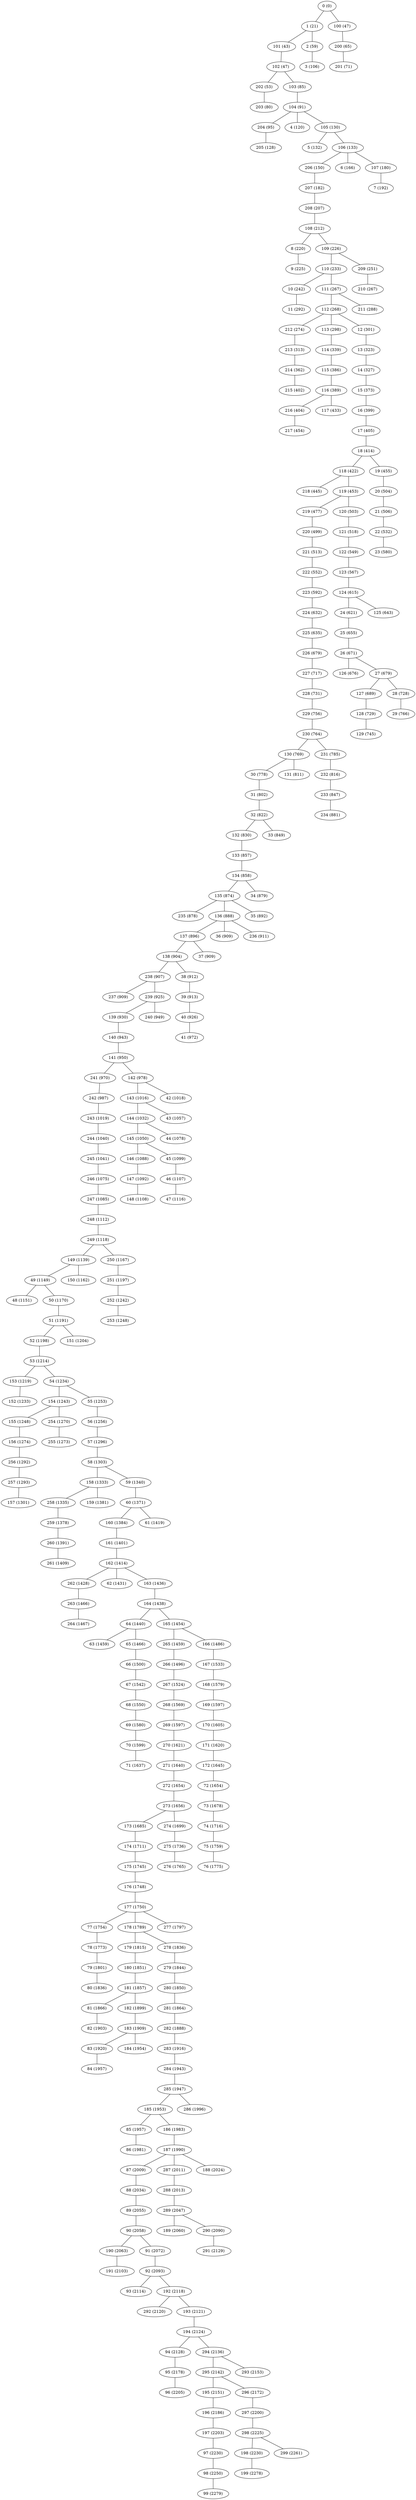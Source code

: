 graph grafoMalla_100_3_Dijkstra  {
"0 (0)";
"1 (21)";
"101 (43)";
"102 (47)";
"100 (47)";
"202 (53)";
"2 (59)";
"200 (65)";
"201 (71)";
"203 (80)";
"103 (85)";
"104 (91)";
"204 (95)";
"3 (106)";
"4 (120)";
"205 (128)";
"105 (130)";
"5 (132)";
"106 (133)";
"206 (150)";
"6 (166)";
"107 (180)";
"207 (182)";
"7 (192)";
"208 (207)";
"108 (212)";
"8 (220)";
"9 (225)";
"109 (226)";
"110 (233)";
"10 (242)";
"209 (251)";
"210 (267)";
"111 (267)";
"112 (268)";
"212 (274)";
"211 (288)";
"11 (292)";
"113 (298)";
"12 (301)";
"213 (313)";
"13 (323)";
"14 (327)";
"114 (339)";
"214 (362)";
"15 (373)";
"115 (386)";
"116 (389)";
"16 (399)";
"215 (402)";
"216 (404)";
"17 (405)";
"18 (414)";
"118 (422)";
"117 (433)";
"218 (445)";
"119 (453)";
"217 (454)";
"19 (455)";
"219 (477)";
"220 (499)";
"120 (503)";
"20 (504)";
"21 (506)";
"221 (513)";
"121 (518)";
"22 (532)";
"122 (549)";
"222 (552)";
"123 (567)";
"23 (580)";
"223 (592)";
"124 (615)";
"24 (621)";
"224 (632)";
"225 (635)";
"125 (643)";
"25 (655)";
"26 (671)";
"126 (676)";
"27 (679)";
"226 (679)";
"127 (689)";
"227 (717)";
"28 (728)";
"128 (729)";
"228 (731)";
"129 (745)";
"229 (756)";
"230 (764)";
"29 (766)";
"130 (769)";
"30 (778)";
"231 (785)";
"31 (802)";
"131 (811)";
"232 (816)";
"32 (822)";
"132 (830)";
"233 (847)";
"33 (849)";
"133 (857)";
"134 (858)";
"135 (874)";
"235 (878)";
"34 (879)";
"234 (881)";
"136 (888)";
"35 (892)";
"137 (896)";
"138 (904)";
"238 (907)";
"36 (909)";
"237 (909)";
"37 (909)";
"236 (911)";
"38 (912)";
"39 (913)";
"239 (925)";
"40 (926)";
"139 (930)";
"140 (943)";
"240 (949)";
"141 (950)";
"241 (970)";
"41 (972)";
"142 (978)";
"242 (987)";
"143 (1016)";
"42 (1018)";
"243 (1019)";
"144 (1032)";
"244 (1040)";
"245 (1041)";
"145 (1050)";
"43 (1057)";
"246 (1075)";
"44 (1078)";
"247 (1085)";
"146 (1088)";
"147 (1092)";
"45 (1099)";
"46 (1107)";
"148 (1108)";
"248 (1112)";
"47 (1116)";
"249 (1118)";
"149 (1139)";
"49 (1149)";
"48 (1151)";
"150 (1162)";
"250 (1167)";
"50 (1170)";
"51 (1191)";
"251 (1197)";
"52 (1198)";
"151 (1204)";
"53 (1214)";
"153 (1219)";
"152 (1233)";
"54 (1234)";
"252 (1242)";
"154 (1243)";
"155 (1248)";
"253 (1248)";
"55 (1253)";
"56 (1256)";
"254 (1270)";
"255 (1273)";
"156 (1274)";
"256 (1292)";
"257 (1293)";
"57 (1296)";
"157 (1301)";
"58 (1303)";
"158 (1333)";
"258 (1335)";
"59 (1340)";
"60 (1371)";
"259 (1378)";
"159 (1381)";
"160 (1384)";
"260 (1391)";
"161 (1401)";
"261 (1409)";
"162 (1414)";
"61 (1419)";
"262 (1428)";
"62 (1431)";
"163 (1436)";
"164 (1438)";
"64 (1440)";
"165 (1454)";
"265 (1459)";
"63 (1459)";
"263 (1466)";
"65 (1466)";
"264 (1467)";
"166 (1486)";
"266 (1496)";
"66 (1500)";
"267 (1524)";
"167 (1533)";
"67 (1542)";
"68 (1550)";
"268 (1569)";
"168 (1579)";
"69 (1580)";
"269 (1597)";
"169 (1597)";
"70 (1599)";
"170 (1605)";
"171 (1620)";
"270 (1621)";
"71 (1637)";
"271 (1640)";
"172 (1645)";
"72 (1654)";
"272 (1654)";
"273 (1656)";
"73 (1678)";
"173 (1685)";
"274 (1699)";
"174 (1711)";
"74 (1716)";
"275 (1736)";
"175 (1745)";
"176 (1748)";
"177 (1750)";
"77 (1754)";
"75 (1759)";
"276 (1765)";
"78 (1773)";
"76 (1775)";
"178 (1789)";
"277 (1797)";
"79 (1801)";
"179 (1815)";
"278 (1836)";
"80 (1836)";
"279 (1844)";
"280 (1850)";
"180 (1851)";
"181 (1857)";
"281 (1864)";
"81 (1866)";
"282 (1888)";
"182 (1899)";
"82 (1903)";
"183 (1909)";
"283 (1916)";
"83 (1920)";
"284 (1943)";
"285 (1947)";
"185 (1953)";
"184 (1954)";
"85 (1957)";
"84 (1957)";
"86 (1981)";
"186 (1983)";
"187 (1990)";
"286 (1996)";
"87 (2009)";
"287 (2011)";
"288 (2013)";
"188 (2024)";
"88 (2034)";
"289 (2047)";
"89 (2055)";
"90 (2058)";
"189 (2060)";
"190 (2063)";
"91 (2072)";
"290 (2090)";
"92 (2093)";
"191 (2103)";
"93 (2114)";
"192 (2118)";
"292 (2120)";
"193 (2121)";
"194 (2124)";
"94 (2128)";
"291 (2129)";
"294 (2136)";
"295 (2142)";
"195 (2151)";
"293 (2153)";
"296 (2172)";
"95 (2178)";
"196 (2186)";
"297 (2200)";
"197 (2203)";
"96 (2205)";
"298 (2225)";
"198 (2230)";
"97 (2230)";
"98 (2250)";
"299 (2261)";
"199 (2278)";
"99 (2279)";
"0 (0)" -- "1 (21)";
"1 (21)" -- "101 (43)";
"101 (43)" -- "102 (47)";
"0 (0)" -- "100 (47)";
"102 (47)" -- "202 (53)";
"1 (21)" -- "2 (59)";
"100 (47)" -- "200 (65)";
"200 (65)" -- "201 (71)";
"202 (53)" -- "203 (80)";
"102 (47)" -- "103 (85)";
"103 (85)" -- "104 (91)";
"104 (91)" -- "204 (95)";
"2 (59)" -- "3 (106)";
"104 (91)" -- "4 (120)";
"204 (95)" -- "205 (128)";
"104 (91)" -- "105 (130)";
"105 (130)" -- "5 (132)";
"105 (130)" -- "106 (133)";
"106 (133)" -- "206 (150)";
"106 (133)" -- "6 (166)";
"106 (133)" -- "107 (180)";
"206 (150)" -- "207 (182)";
"107 (180)" -- "7 (192)";
"207 (182)" -- "208 (207)";
"208 (207)" -- "108 (212)";
"108 (212)" -- "8 (220)";
"8 (220)" -- "9 (225)";
"108 (212)" -- "109 (226)";
"109 (226)" -- "110 (233)";
"110 (233)" -- "10 (242)";
"109 (226)" -- "209 (251)";
"209 (251)" -- "210 (267)";
"110 (233)" -- "111 (267)";
"111 (267)" -- "112 (268)";
"112 (268)" -- "212 (274)";
"111 (267)" -- "211 (288)";
"10 (242)" -- "11 (292)";
"112 (268)" -- "113 (298)";
"112 (268)" -- "12 (301)";
"212 (274)" -- "213 (313)";
"12 (301)" -- "13 (323)";
"13 (323)" -- "14 (327)";
"113 (298)" -- "114 (339)";
"213 (313)" -- "214 (362)";
"14 (327)" -- "15 (373)";
"114 (339)" -- "115 (386)";
"115 (386)" -- "116 (389)";
"15 (373)" -- "16 (399)";
"214 (362)" -- "215 (402)";
"116 (389)" -- "216 (404)";
"16 (399)" -- "17 (405)";
"17 (405)" -- "18 (414)";
"18 (414)" -- "118 (422)";
"116 (389)" -- "117 (433)";
"118 (422)" -- "218 (445)";
"118 (422)" -- "119 (453)";
"216 (404)" -- "217 (454)";
"18 (414)" -- "19 (455)";
"119 (453)" -- "219 (477)";
"219 (477)" -- "220 (499)";
"119 (453)" -- "120 (503)";
"19 (455)" -- "20 (504)";
"20 (504)" -- "21 (506)";
"220 (499)" -- "221 (513)";
"120 (503)" -- "121 (518)";
"21 (506)" -- "22 (532)";
"121 (518)" -- "122 (549)";
"221 (513)" -- "222 (552)";
"122 (549)" -- "123 (567)";
"22 (532)" -- "23 (580)";
"222 (552)" -- "223 (592)";
"123 (567)" -- "124 (615)";
"124 (615)" -- "24 (621)";
"223 (592)" -- "224 (632)";
"224 (632)" -- "225 (635)";
"124 (615)" -- "125 (643)";
"24 (621)" -- "25 (655)";
"25 (655)" -- "26 (671)";
"26 (671)" -- "126 (676)";
"26 (671)" -- "27 (679)";
"225 (635)" -- "226 (679)";
"27 (679)" -- "127 (689)";
"226 (679)" -- "227 (717)";
"27 (679)" -- "28 (728)";
"127 (689)" -- "128 (729)";
"227 (717)" -- "228 (731)";
"128 (729)" -- "129 (745)";
"228 (731)" -- "229 (756)";
"229 (756)" -- "230 (764)";
"28 (728)" -- "29 (766)";
"230 (764)" -- "130 (769)";
"130 (769)" -- "30 (778)";
"230 (764)" -- "231 (785)";
"30 (778)" -- "31 (802)";
"130 (769)" -- "131 (811)";
"231 (785)" -- "232 (816)";
"31 (802)" -- "32 (822)";
"32 (822)" -- "132 (830)";
"232 (816)" -- "233 (847)";
"32 (822)" -- "33 (849)";
"132 (830)" -- "133 (857)";
"133 (857)" -- "134 (858)";
"134 (858)" -- "135 (874)";
"135 (874)" -- "235 (878)";
"134 (858)" -- "34 (879)";
"233 (847)" -- "234 (881)";
"135 (874)" -- "136 (888)";
"135 (874)" -- "35 (892)";
"136 (888)" -- "137 (896)";
"137 (896)" -- "138 (904)";
"138 (904)" -- "238 (907)";
"136 (888)" -- "36 (909)";
"238 (907)" -- "237 (909)";
"137 (896)" -- "37 (909)";
"136 (888)" -- "236 (911)";
"138 (904)" -- "38 (912)";
"38 (912)" -- "39 (913)";
"238 (907)" -- "239 (925)";
"39 (913)" -- "40 (926)";
"239 (925)" -- "139 (930)";
"139 (930)" -- "140 (943)";
"239 (925)" -- "240 (949)";
"140 (943)" -- "141 (950)";
"141 (950)" -- "241 (970)";
"40 (926)" -- "41 (972)";
"141 (950)" -- "142 (978)";
"241 (970)" -- "242 (987)";
"142 (978)" -- "143 (1016)";
"142 (978)" -- "42 (1018)";
"242 (987)" -- "243 (1019)";
"143 (1016)" -- "144 (1032)";
"243 (1019)" -- "244 (1040)";
"244 (1040)" -- "245 (1041)";
"144 (1032)" -- "145 (1050)";
"143 (1016)" -- "43 (1057)";
"245 (1041)" -- "246 (1075)";
"144 (1032)" -- "44 (1078)";
"246 (1075)" -- "247 (1085)";
"145 (1050)" -- "146 (1088)";
"146 (1088)" -- "147 (1092)";
"145 (1050)" -- "45 (1099)";
"45 (1099)" -- "46 (1107)";
"147 (1092)" -- "148 (1108)";
"247 (1085)" -- "248 (1112)";
"46 (1107)" -- "47 (1116)";
"248 (1112)" -- "249 (1118)";
"249 (1118)" -- "149 (1139)";
"149 (1139)" -- "49 (1149)";
"49 (1149)" -- "48 (1151)";
"149 (1139)" -- "150 (1162)";
"249 (1118)" -- "250 (1167)";
"49 (1149)" -- "50 (1170)";
"50 (1170)" -- "51 (1191)";
"250 (1167)" -- "251 (1197)";
"51 (1191)" -- "52 (1198)";
"51 (1191)" -- "151 (1204)";
"52 (1198)" -- "53 (1214)";
"53 (1214)" -- "153 (1219)";
"153 (1219)" -- "152 (1233)";
"53 (1214)" -- "54 (1234)";
"251 (1197)" -- "252 (1242)";
"54 (1234)" -- "154 (1243)";
"154 (1243)" -- "155 (1248)";
"252 (1242)" -- "253 (1248)";
"54 (1234)" -- "55 (1253)";
"55 (1253)" -- "56 (1256)";
"154 (1243)" -- "254 (1270)";
"254 (1270)" -- "255 (1273)";
"155 (1248)" -- "156 (1274)";
"156 (1274)" -- "256 (1292)";
"256 (1292)" -- "257 (1293)";
"56 (1256)" -- "57 (1296)";
"257 (1293)" -- "157 (1301)";
"57 (1296)" -- "58 (1303)";
"58 (1303)" -- "158 (1333)";
"158 (1333)" -- "258 (1335)";
"58 (1303)" -- "59 (1340)";
"59 (1340)" -- "60 (1371)";
"258 (1335)" -- "259 (1378)";
"158 (1333)" -- "159 (1381)";
"60 (1371)" -- "160 (1384)";
"259 (1378)" -- "260 (1391)";
"160 (1384)" -- "161 (1401)";
"260 (1391)" -- "261 (1409)";
"161 (1401)" -- "162 (1414)";
"60 (1371)" -- "61 (1419)";
"162 (1414)" -- "262 (1428)";
"162 (1414)" -- "62 (1431)";
"162 (1414)" -- "163 (1436)";
"163 (1436)" -- "164 (1438)";
"164 (1438)" -- "64 (1440)";
"164 (1438)" -- "165 (1454)";
"165 (1454)" -- "265 (1459)";
"64 (1440)" -- "63 (1459)";
"262 (1428)" -- "263 (1466)";
"64 (1440)" -- "65 (1466)";
"263 (1466)" -- "264 (1467)";
"165 (1454)" -- "166 (1486)";
"265 (1459)" -- "266 (1496)";
"65 (1466)" -- "66 (1500)";
"266 (1496)" -- "267 (1524)";
"166 (1486)" -- "167 (1533)";
"66 (1500)" -- "67 (1542)";
"67 (1542)" -- "68 (1550)";
"267 (1524)" -- "268 (1569)";
"167 (1533)" -- "168 (1579)";
"68 (1550)" -- "69 (1580)";
"268 (1569)" -- "269 (1597)";
"168 (1579)" -- "169 (1597)";
"69 (1580)" -- "70 (1599)";
"169 (1597)" -- "170 (1605)";
"170 (1605)" -- "171 (1620)";
"269 (1597)" -- "270 (1621)";
"70 (1599)" -- "71 (1637)";
"270 (1621)" -- "271 (1640)";
"171 (1620)" -- "172 (1645)";
"172 (1645)" -- "72 (1654)";
"271 (1640)" -- "272 (1654)";
"272 (1654)" -- "273 (1656)";
"72 (1654)" -- "73 (1678)";
"273 (1656)" -- "173 (1685)";
"273 (1656)" -- "274 (1699)";
"173 (1685)" -- "174 (1711)";
"73 (1678)" -- "74 (1716)";
"274 (1699)" -- "275 (1736)";
"174 (1711)" -- "175 (1745)";
"175 (1745)" -- "176 (1748)";
"176 (1748)" -- "177 (1750)";
"177 (1750)" -- "77 (1754)";
"74 (1716)" -- "75 (1759)";
"275 (1736)" -- "276 (1765)";
"77 (1754)" -- "78 (1773)";
"75 (1759)" -- "76 (1775)";
"177 (1750)" -- "178 (1789)";
"177 (1750)" -- "277 (1797)";
"78 (1773)" -- "79 (1801)";
"178 (1789)" -- "179 (1815)";
"178 (1789)" -- "278 (1836)";
"79 (1801)" -- "80 (1836)";
"278 (1836)" -- "279 (1844)";
"279 (1844)" -- "280 (1850)";
"179 (1815)" -- "180 (1851)";
"180 (1851)" -- "181 (1857)";
"280 (1850)" -- "281 (1864)";
"181 (1857)" -- "81 (1866)";
"281 (1864)" -- "282 (1888)";
"181 (1857)" -- "182 (1899)";
"81 (1866)" -- "82 (1903)";
"182 (1899)" -- "183 (1909)";
"282 (1888)" -- "283 (1916)";
"183 (1909)" -- "83 (1920)";
"283 (1916)" -- "284 (1943)";
"284 (1943)" -- "285 (1947)";
"285 (1947)" -- "185 (1953)";
"183 (1909)" -- "184 (1954)";
"185 (1953)" -- "85 (1957)";
"83 (1920)" -- "84 (1957)";
"85 (1957)" -- "86 (1981)";
"185 (1953)" -- "186 (1983)";
"186 (1983)" -- "187 (1990)";
"285 (1947)" -- "286 (1996)";
"187 (1990)" -- "87 (2009)";
"187 (1990)" -- "287 (2011)";
"287 (2011)" -- "288 (2013)";
"187 (1990)" -- "188 (2024)";
"87 (2009)" -- "88 (2034)";
"288 (2013)" -- "289 (2047)";
"88 (2034)" -- "89 (2055)";
"89 (2055)" -- "90 (2058)";
"289 (2047)" -- "189 (2060)";
"90 (2058)" -- "190 (2063)";
"90 (2058)" -- "91 (2072)";
"289 (2047)" -- "290 (2090)";
"91 (2072)" -- "92 (2093)";
"190 (2063)" -- "191 (2103)";
"92 (2093)" -- "93 (2114)";
"92 (2093)" -- "192 (2118)";
"192 (2118)" -- "292 (2120)";
"192 (2118)" -- "193 (2121)";
"193 (2121)" -- "194 (2124)";
"194 (2124)" -- "94 (2128)";
"290 (2090)" -- "291 (2129)";
"194 (2124)" -- "294 (2136)";
"294 (2136)" -- "295 (2142)";
"295 (2142)" -- "195 (2151)";
"294 (2136)" -- "293 (2153)";
"295 (2142)" -- "296 (2172)";
"94 (2128)" -- "95 (2178)";
"195 (2151)" -- "196 (2186)";
"296 (2172)" -- "297 (2200)";
"196 (2186)" -- "197 (2203)";
"95 (2178)" -- "96 (2205)";
"297 (2200)" -- "298 (2225)";
"298 (2225)" -- "198 (2230)";
"197 (2203)" -- "97 (2230)";
"97 (2230)" -- "98 (2250)";
"298 (2225)" -- "299 (2261)";
"198 (2230)" -- "199 (2278)";
"98 (2250)" -- "99 (2279)";
}